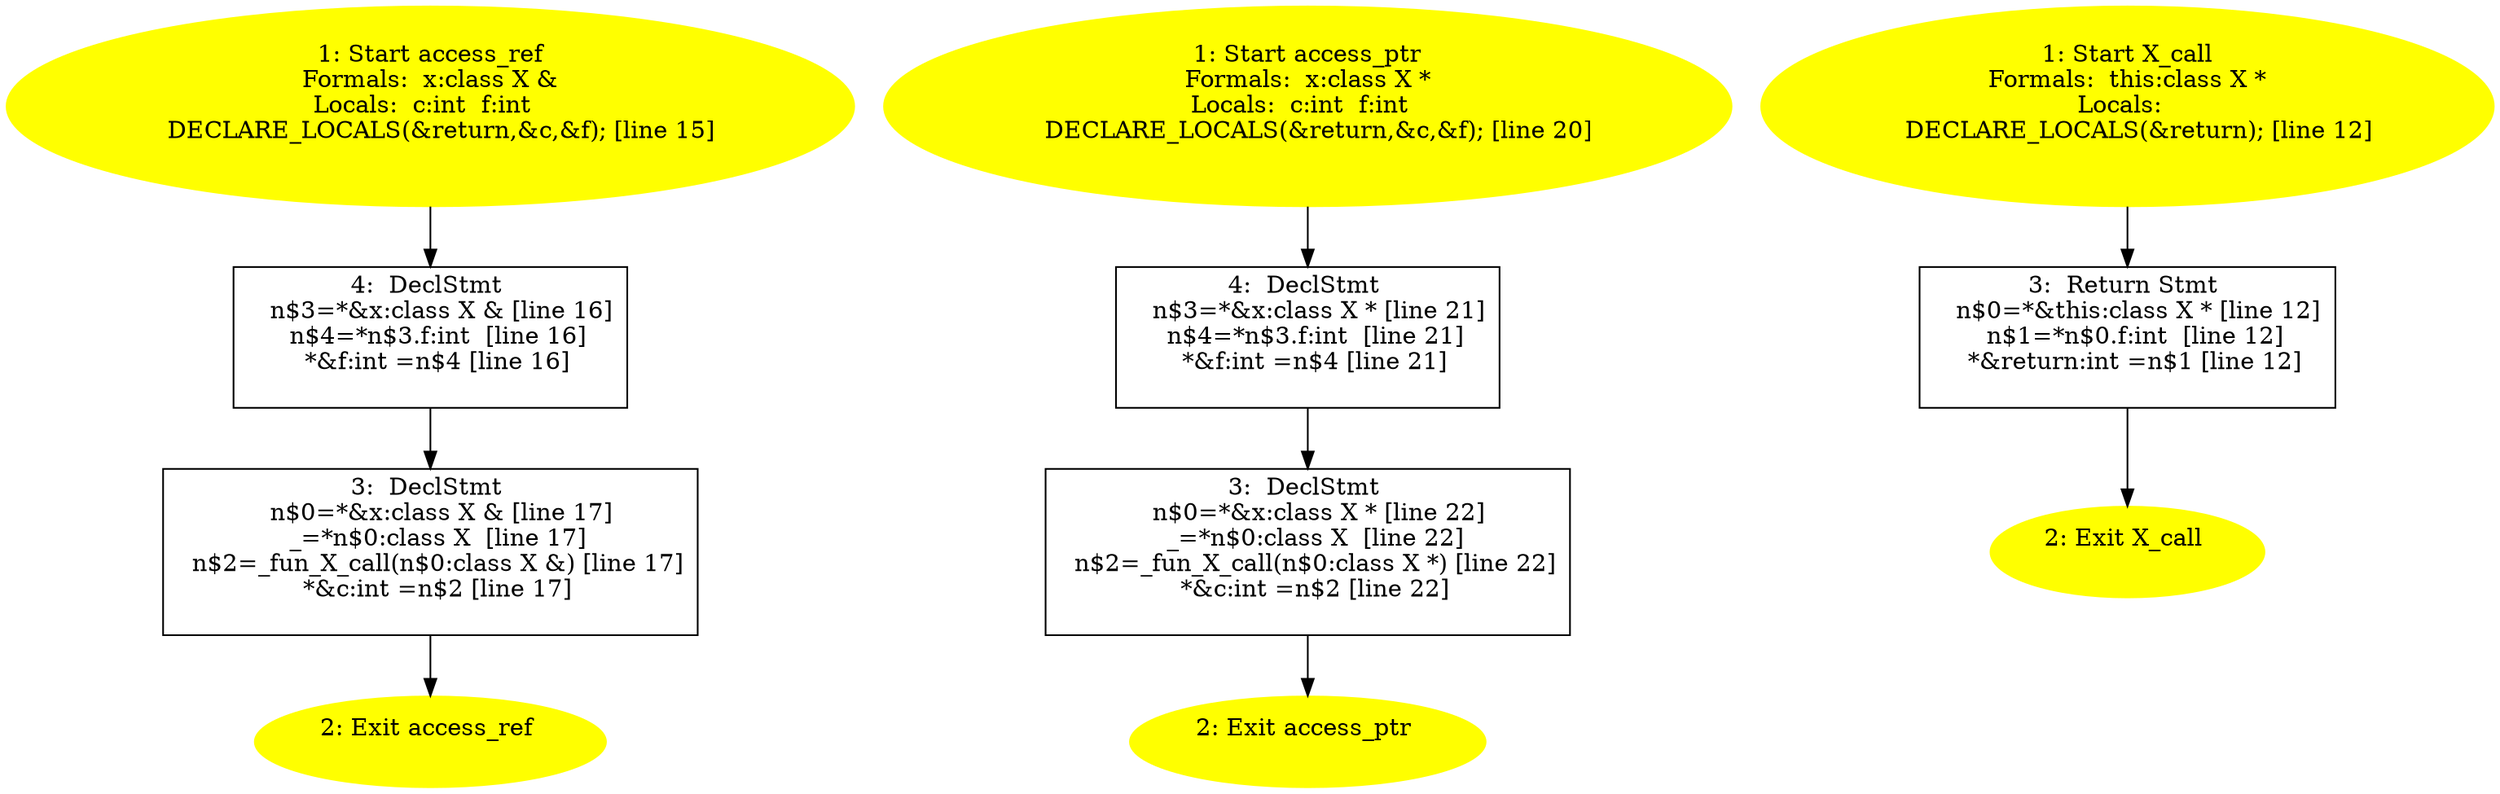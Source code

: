 /* @generated */
digraph iCFG {
"access_ref{d41d8cd98f00b204e9800998ecf8427e_Z10access_refR1X}.e4171b587724f38e36c09174b9ef7ef5_4" [label="4:  DeclStmt \n   n$3=*&x:class X & [line 16]\n  n$4=*n$3.f:int  [line 16]\n  *&f:int =n$4 [line 16]\n " shape="box"]
	

	 "access_ref{d41d8cd98f00b204e9800998ecf8427e_Z10access_refR1X}.e4171b587724f38e36c09174b9ef7ef5_4" -> "access_ref{d41d8cd98f00b204e9800998ecf8427e_Z10access_refR1X}.e4171b587724f38e36c09174b9ef7ef5_3" ;
"access_ref{d41d8cd98f00b204e9800998ecf8427e_Z10access_refR1X}.e4171b587724f38e36c09174b9ef7ef5_3" [label="3:  DeclStmt \n   n$0=*&x:class X & [line 17]\n  _=*n$0:class X  [line 17]\n  n$2=_fun_X_call(n$0:class X &) [line 17]\n  *&c:int =n$2 [line 17]\n " shape="box"]
	

	 "access_ref{d41d8cd98f00b204e9800998ecf8427e_Z10access_refR1X}.e4171b587724f38e36c09174b9ef7ef5_3" -> "access_ref{d41d8cd98f00b204e9800998ecf8427e_Z10access_refR1X}.e4171b587724f38e36c09174b9ef7ef5_2" ;
"access_ref{d41d8cd98f00b204e9800998ecf8427e_Z10access_refR1X}.e4171b587724f38e36c09174b9ef7ef5_2" [label="2: Exit access_ref \n  " color=yellow style=filled]
	

"access_ref{d41d8cd98f00b204e9800998ecf8427e_Z10access_refR1X}.e4171b587724f38e36c09174b9ef7ef5_1" [label="1: Start access_ref\nFormals:  x:class X &\nLocals:  c:int  f:int  \n   DECLARE_LOCALS(&return,&c,&f); [line 15]\n " color=yellow style=filled]
	

	 "access_ref{d41d8cd98f00b204e9800998ecf8427e_Z10access_refR1X}.e4171b587724f38e36c09174b9ef7ef5_1" -> "access_ref{d41d8cd98f00b204e9800998ecf8427e_Z10access_refR1X}.e4171b587724f38e36c09174b9ef7ef5_4" ;
"access_ptr{d41d8cd98f00b204e9800998ecf8427e_Z10access_ptrP1X}.84ad024f9fc687cb4bb3e2759018197a_4" [label="4:  DeclStmt \n   n$3=*&x:class X * [line 21]\n  n$4=*n$3.f:int  [line 21]\n  *&f:int =n$4 [line 21]\n " shape="box"]
	

	 "access_ptr{d41d8cd98f00b204e9800998ecf8427e_Z10access_ptrP1X}.84ad024f9fc687cb4bb3e2759018197a_4" -> "access_ptr{d41d8cd98f00b204e9800998ecf8427e_Z10access_ptrP1X}.84ad024f9fc687cb4bb3e2759018197a_3" ;
"access_ptr{d41d8cd98f00b204e9800998ecf8427e_Z10access_ptrP1X}.84ad024f9fc687cb4bb3e2759018197a_3" [label="3:  DeclStmt \n   n$0=*&x:class X * [line 22]\n  _=*n$0:class X  [line 22]\n  n$2=_fun_X_call(n$0:class X *) [line 22]\n  *&c:int =n$2 [line 22]\n " shape="box"]
	

	 "access_ptr{d41d8cd98f00b204e9800998ecf8427e_Z10access_ptrP1X}.84ad024f9fc687cb4bb3e2759018197a_3" -> "access_ptr{d41d8cd98f00b204e9800998ecf8427e_Z10access_ptrP1X}.84ad024f9fc687cb4bb3e2759018197a_2" ;
"access_ptr{d41d8cd98f00b204e9800998ecf8427e_Z10access_ptrP1X}.84ad024f9fc687cb4bb3e2759018197a_2" [label="2: Exit access_ptr \n  " color=yellow style=filled]
	

"access_ptr{d41d8cd98f00b204e9800998ecf8427e_Z10access_ptrP1X}.84ad024f9fc687cb4bb3e2759018197a_1" [label="1: Start access_ptr\nFormals:  x:class X *\nLocals:  c:int  f:int  \n   DECLARE_LOCALS(&return,&c,&f); [line 20]\n " color=yellow style=filled]
	

	 "access_ptr{d41d8cd98f00b204e9800998ecf8427e_Z10access_ptrP1X}.84ad024f9fc687cb4bb3e2759018197a_1" -> "access_ptr{d41d8cd98f00b204e9800998ecf8427e_Z10access_ptrP1X}.84ad024f9fc687cb4bb3e2759018197a_4" ;
"X_call(_ZN1X4callEv).e5f54fa192c076ff324e30be8054f005_3" [label="3:  Return Stmt \n   n$0=*&this:class X * [line 12]\n  n$1=*n$0.f:int  [line 12]\n  *&return:int =n$1 [line 12]\n " shape="box"]
	

	 "X_call(_ZN1X4callEv).e5f54fa192c076ff324e30be8054f005_3" -> "X_call(_ZN1X4callEv).e5f54fa192c076ff324e30be8054f005_2" ;
"X_call(_ZN1X4callEv).e5f54fa192c076ff324e30be8054f005_2" [label="2: Exit X_call \n  " color=yellow style=filled]
	

"X_call(_ZN1X4callEv).e5f54fa192c076ff324e30be8054f005_1" [label="1: Start X_call\nFormals:  this:class X *\nLocals:  \n   DECLARE_LOCALS(&return); [line 12]\n " color=yellow style=filled]
	

	 "X_call(_ZN1X4callEv).e5f54fa192c076ff324e30be8054f005_1" -> "X_call(_ZN1X4callEv).e5f54fa192c076ff324e30be8054f005_3" ;
}
